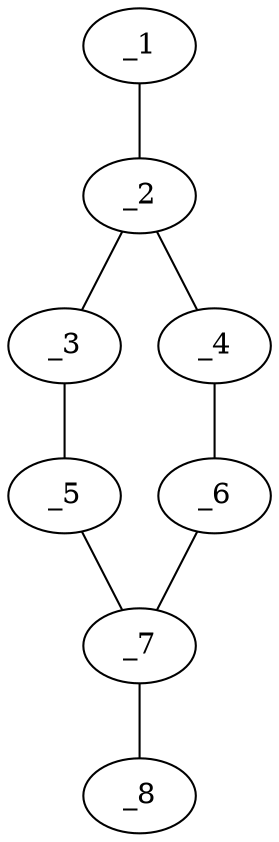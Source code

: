 graph molid75773 {
	_1	 [charge=0,
		chem=7,
		symbol="Cl ",
		x="2.866",
		y=2];
	_2	 [charge=0,
		chem=1,
		symbol="C  ",
		x="2.866",
		y=1];
	_1 -- _2	 [valence=1];
	_3	 [charge=0,
		chem=4,
		symbol="N  ",
		x=2,
		y="0.5"];
	_2 -- _3	 [valence=2];
	_4	 [charge=0,
		chem=5,
		symbol="S  ",
		x="3.7321",
		y="0.5"];
	_2 -- _4	 [valence=1];
	_5	 [charge=0,
		chem=5,
		symbol="S  ",
		x=2,
		y="-0.5"];
	_3 -- _5	 [valence=1];
	_6	 [charge=0,
		chem=4,
		symbol="N  ",
		x="3.7321",
		y="-0.5"];
	_4 -- _6	 [valence=1];
	_7	 [charge=0,
		chem=1,
		symbol="C  ",
		x="2.866",
		y="-1"];
	_5 -- _7	 [valence=1];
	_6 -- _7	 [valence=2];
	_8	 [charge=0,
		chem=7,
		symbol="Cl ",
		x="2.866",
		y="-2"];
	_7 -- _8	 [valence=1];
}

